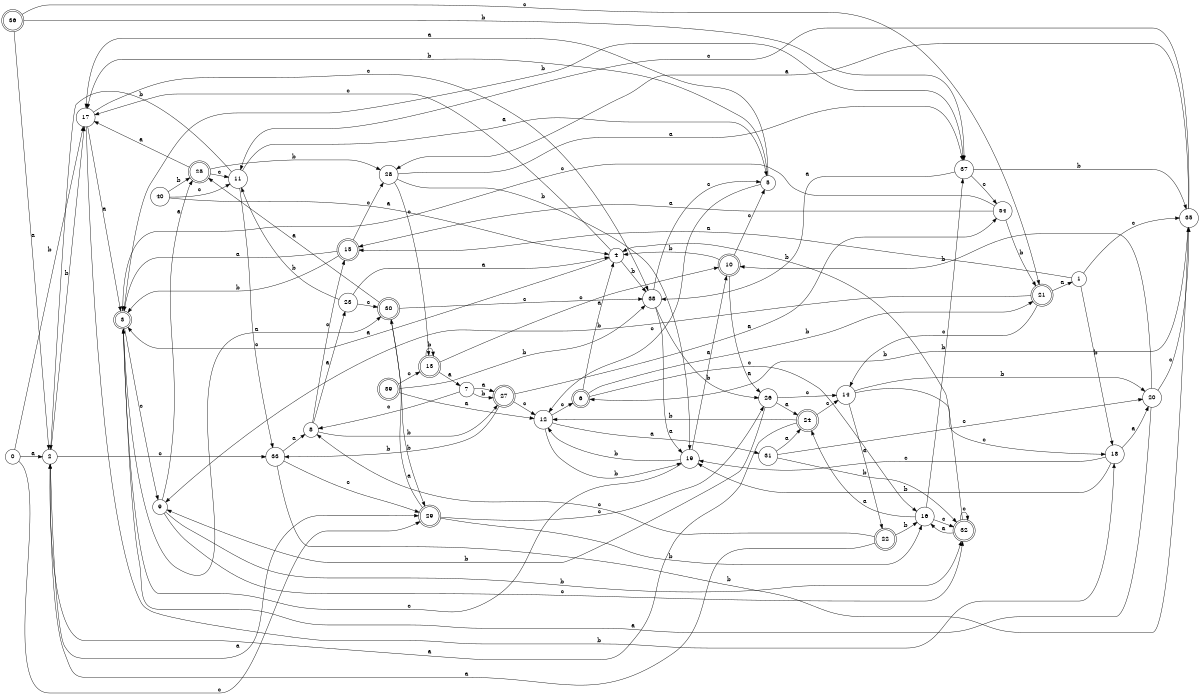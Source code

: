 digraph n33_3 {
__start0 [label="" shape="none"];

rankdir=LR;
size="8,5";

s0 [style="filled", color="black", fillcolor="white" shape="circle", label="0"];
s1 [style="filled", color="black", fillcolor="white" shape="circle", label="1"];
s2 [style="filled", color="black", fillcolor="white" shape="circle", label="2"];
s3 [style="rounded,filled", color="black", fillcolor="white" shape="doublecircle", label="3"];
s4 [style="filled", color="black", fillcolor="white" shape="circle", label="4"];
s5 [style="filled", color="black", fillcolor="white" shape="circle", label="5"];
s6 [style="rounded,filled", color="black", fillcolor="white" shape="doublecircle", label="6"];
s7 [style="filled", color="black", fillcolor="white" shape="circle", label="7"];
s8 [style="filled", color="black", fillcolor="white" shape="circle", label="8"];
s9 [style="filled", color="black", fillcolor="white" shape="circle", label="9"];
s10 [style="rounded,filled", color="black", fillcolor="white" shape="doublecircle", label="10"];
s11 [style="filled", color="black", fillcolor="white" shape="circle", label="11"];
s12 [style="filled", color="black", fillcolor="white" shape="circle", label="12"];
s13 [style="rounded,filled", color="black", fillcolor="white" shape="doublecircle", label="13"];
s14 [style="filled", color="black", fillcolor="white" shape="circle", label="14"];
s15 [style="rounded,filled", color="black", fillcolor="white" shape="doublecircle", label="15"];
s16 [style="filled", color="black", fillcolor="white" shape="circle", label="16"];
s17 [style="filled", color="black", fillcolor="white" shape="circle", label="17"];
s18 [style="filled", color="black", fillcolor="white" shape="circle", label="18"];
s19 [style="filled", color="black", fillcolor="white" shape="circle", label="19"];
s20 [style="filled", color="black", fillcolor="white" shape="circle", label="20"];
s21 [style="rounded,filled", color="black", fillcolor="white" shape="doublecircle", label="21"];
s22 [style="rounded,filled", color="black", fillcolor="white" shape="doublecircle", label="22"];
s23 [style="filled", color="black", fillcolor="white" shape="circle", label="23"];
s24 [style="rounded,filled", color="black", fillcolor="white" shape="doublecircle", label="24"];
s25 [style="rounded,filled", color="black", fillcolor="white" shape="doublecircle", label="25"];
s26 [style="filled", color="black", fillcolor="white" shape="circle", label="26"];
s27 [style="rounded,filled", color="black", fillcolor="white" shape="doublecircle", label="27"];
s28 [style="filled", color="black", fillcolor="white" shape="circle", label="28"];
s29 [style="rounded,filled", color="black", fillcolor="white" shape="doublecircle", label="29"];
s30 [style="rounded,filled", color="black", fillcolor="white" shape="doublecircle", label="30"];
s31 [style="filled", color="black", fillcolor="white" shape="circle", label="31"];
s32 [style="rounded,filled", color="black", fillcolor="white" shape="doublecircle", label="32"];
s33 [style="filled", color="black", fillcolor="white" shape="circle", label="33"];
s34 [style="filled", color="black", fillcolor="white" shape="circle", label="34"];
s35 [style="filled", color="black", fillcolor="white" shape="circle", label="35"];
s36 [style="rounded,filled", color="black", fillcolor="white" shape="doublecircle", label="36"];
s37 [style="filled", color="black", fillcolor="white" shape="circle", label="37"];
s38 [style="filled", color="black", fillcolor="white" shape="circle", label="38"];
s39 [style="rounded,filled", color="black", fillcolor="white" shape="doublecircle", label="39"];
s40 [style="filled", color="black", fillcolor="white" shape="circle", label="40"];
s0 -> s2 [label="a"];
s0 -> s17 [label="b"];
s0 -> s29 [label="c"];
s1 -> s15 [label="a"];
s1 -> s18 [label="b"];
s1 -> s35 [label="c"];
s2 -> s29 [label="a"];
s2 -> s17 [label="b"];
s2 -> s33 [label="c"];
s3 -> s30 [label="a"];
s3 -> s37 [label="b"];
s3 -> s9 [label="c"];
s4 -> s3 [label="a"];
s4 -> s38 [label="b"];
s4 -> s17 [label="c"];
s5 -> s17 [label="a"];
s5 -> s17 [label="b"];
s5 -> s12 [label="c"];
s6 -> s4 [label="a"];
s6 -> s21 [label="b"];
s6 -> s16 [label="c"];
s7 -> s27 [label="a"];
s7 -> s27 [label="b"];
s7 -> s8 [label="c"];
s8 -> s23 [label="a"];
s8 -> s27 [label="b"];
s8 -> s15 [label="c"];
s9 -> s25 [label="a"];
s9 -> s32 [label="b"];
s9 -> s32 [label="c"];
s10 -> s26 [label="a"];
s10 -> s4 [label="b"];
s10 -> s5 [label="c"];
s11 -> s5 [label="a"];
s11 -> s2 [label="b"];
s11 -> s33 [label="c"];
s12 -> s31 [label="a"];
s12 -> s19 [label="b"];
s12 -> s6 [label="c"];
s13 -> s7 [label="a"];
s13 -> s13 [label="b"];
s13 -> s10 [label="c"];
s14 -> s22 [label="a"];
s14 -> s20 [label="b"];
s14 -> s18 [label="c"];
s15 -> s3 [label="a"];
s15 -> s3 [label="b"];
s15 -> s28 [label="c"];
s16 -> s24 [label="a"];
s16 -> s37 [label="b"];
s16 -> s32 [label="c"];
s17 -> s3 [label="a"];
s17 -> s18 [label="b"];
s17 -> s38 [label="c"];
s18 -> s20 [label="a"];
s18 -> s19 [label="b"];
s18 -> s19 [label="c"];
s19 -> s10 [label="a"];
s19 -> s12 [label="b"];
s19 -> s3 [label="c"];
s20 -> s3 [label="a"];
s20 -> s10 [label="b"];
s20 -> s35 [label="c"];
s21 -> s1 [label="a"];
s21 -> s9 [label="b"];
s21 -> s14 [label="c"];
s22 -> s2 [label="a"];
s22 -> s16 [label="b"];
s22 -> s8 [label="c"];
s23 -> s4 [label="a"];
s23 -> s11 [label="b"];
s23 -> s30 [label="c"];
s24 -> s2 [label="a"];
s24 -> s12 [label="b"];
s24 -> s14 [label="c"];
s25 -> s17 [label="a"];
s25 -> s28 [label="b"];
s25 -> s11 [label="c"];
s26 -> s24 [label="a"];
s26 -> s9 [label="b"];
s26 -> s14 [label="c"];
s27 -> s34 [label="a"];
s27 -> s33 [label="b"];
s27 -> s12 [label="c"];
s28 -> s37 [label="a"];
s28 -> s19 [label="b"];
s28 -> s13 [label="c"];
s29 -> s30 [label="a"];
s29 -> s16 [label="b"];
s29 -> s26 [label="c"];
s30 -> s25 [label="a"];
s30 -> s29 [label="b"];
s30 -> s38 [label="c"];
s31 -> s24 [label="a"];
s31 -> s32 [label="b"];
s31 -> s20 [label="c"];
s32 -> s16 [label="a"];
s32 -> s4 [label="b"];
s32 -> s32 [label="c"];
s33 -> s8 [label="a"];
s33 -> s35 [label="b"];
s33 -> s29 [label="c"];
s34 -> s15 [label="a"];
s34 -> s21 [label="b"];
s34 -> s3 [label="c"];
s35 -> s28 [label="a"];
s35 -> s6 [label="b"];
s35 -> s11 [label="c"];
s36 -> s2 [label="a"];
s36 -> s37 [label="b"];
s36 -> s21 [label="c"];
s37 -> s38 [label="a"];
s37 -> s35 [label="b"];
s37 -> s34 [label="c"];
s38 -> s19 [label="a"];
s38 -> s26 [label="b"];
s38 -> s5 [label="c"];
s39 -> s12 [label="a"];
s39 -> s38 [label="b"];
s39 -> s13 [label="c"];
s40 -> s4 [label="a"];
s40 -> s25 [label="b"];
s40 -> s11 [label="c"];

}